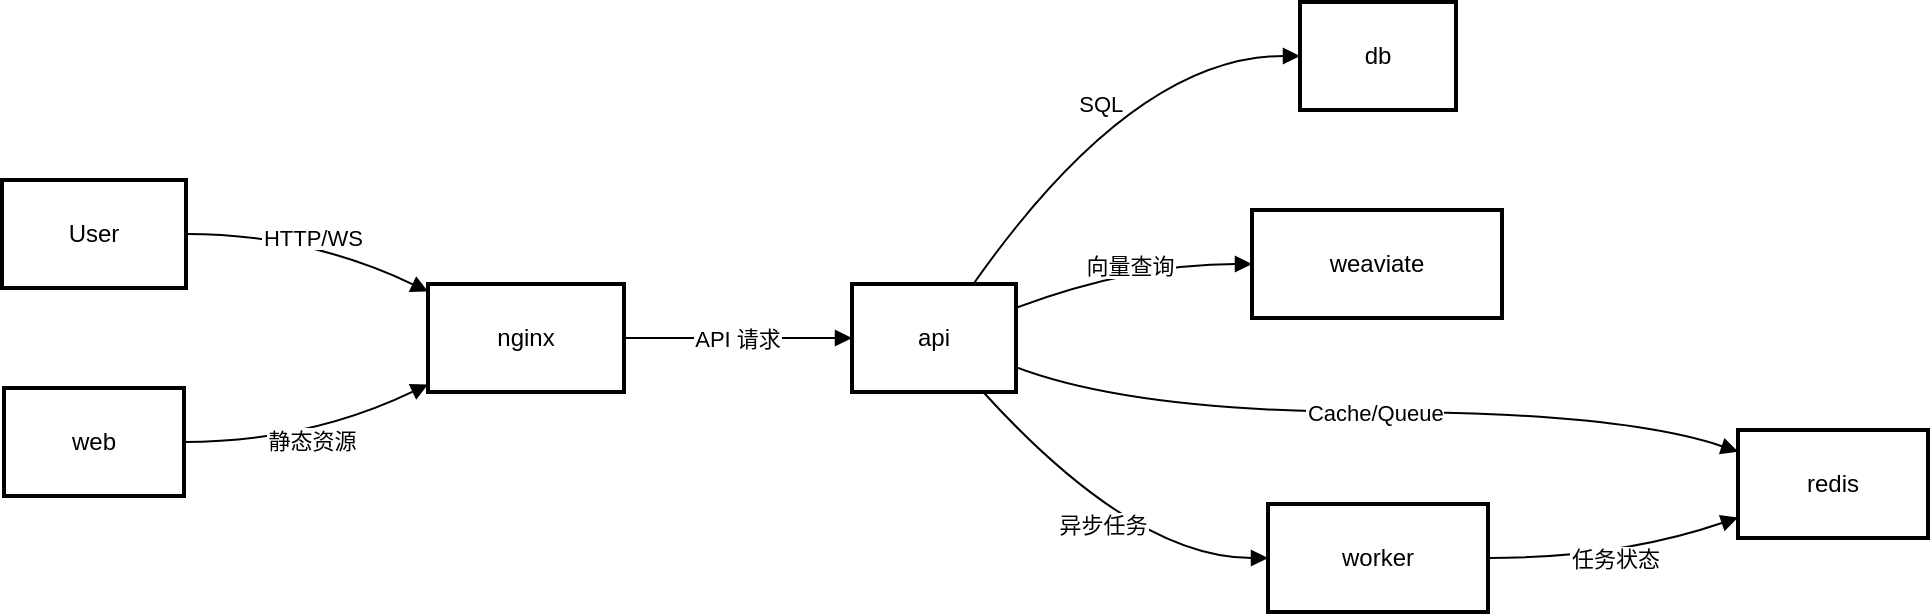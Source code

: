 <mxfile version="26.1.3">
  <diagram name="第 1 页" id="0s8fTOUbNXKaMjRtByWt">
    <mxGraphModel dx="1306" dy="844" grid="1" gridSize="10" guides="1" tooltips="1" connect="1" arrows="1" fold="1" page="1" pageScale="1" pageWidth="827" pageHeight="1169" math="0" shadow="0">
      <root>
        <mxCell id="0" />
        <mxCell id="1" parent="0" />
        <mxCell id="p15EBxIEyjeOaIERYFU2-1" value="User" style="whiteSpace=wrap;strokeWidth=2;" vertex="1" parent="1">
          <mxGeometry x="20" y="109" width="92" height="54" as="geometry" />
        </mxCell>
        <mxCell id="p15EBxIEyjeOaIERYFU2-2" value="nginx" style="whiteSpace=wrap;strokeWidth=2;" vertex="1" parent="1">
          <mxGeometry x="233" y="161" width="98" height="54" as="geometry" />
        </mxCell>
        <mxCell id="p15EBxIEyjeOaIERYFU2-3" value="api" style="whiteSpace=wrap;strokeWidth=2;" vertex="1" parent="1">
          <mxGeometry x="445" y="161" width="82" height="54" as="geometry" />
        </mxCell>
        <mxCell id="p15EBxIEyjeOaIERYFU2-4" value="db" style="whiteSpace=wrap;strokeWidth=2;" vertex="1" parent="1">
          <mxGeometry x="669" y="20" width="78" height="54" as="geometry" />
        </mxCell>
        <mxCell id="p15EBxIEyjeOaIERYFU2-5" value="redis" style="whiteSpace=wrap;strokeWidth=2;" vertex="1" parent="1">
          <mxGeometry x="888" y="234" width="95" height="54" as="geometry" />
        </mxCell>
        <mxCell id="p15EBxIEyjeOaIERYFU2-6" value="weaviate" style="whiteSpace=wrap;strokeWidth=2;" vertex="1" parent="1">
          <mxGeometry x="645" y="124" width="125" height="54" as="geometry" />
        </mxCell>
        <mxCell id="p15EBxIEyjeOaIERYFU2-7" value="worker" style="whiteSpace=wrap;strokeWidth=2;" vertex="1" parent="1">
          <mxGeometry x="653" y="271" width="110" height="54" as="geometry" />
        </mxCell>
        <mxCell id="p15EBxIEyjeOaIERYFU2-8" value="web" style="whiteSpace=wrap;strokeWidth=2;" vertex="1" parent="1">
          <mxGeometry x="21" y="213" width="90" height="54" as="geometry" />
        </mxCell>
        <mxCell id="p15EBxIEyjeOaIERYFU2-9" value="HTTP/WS" style="curved=1;startArrow=none;endArrow=block;exitX=1;exitY=0.5;entryX=0;entryY=0.07;rounded=0;" edge="1" parent="1" source="p15EBxIEyjeOaIERYFU2-1" target="p15EBxIEyjeOaIERYFU2-2">
          <mxGeometry relative="1" as="geometry">
            <Array as="points">
              <mxPoint x="173" y="136" />
            </Array>
          </mxGeometry>
        </mxCell>
        <mxCell id="p15EBxIEyjeOaIERYFU2-10" value="API 请求" style="curved=1;startArrow=none;endArrow=block;exitX=1.01;exitY=0.5;entryX=0;entryY=0.5;rounded=0;" edge="1" parent="1" source="p15EBxIEyjeOaIERYFU2-2" target="p15EBxIEyjeOaIERYFU2-3">
          <mxGeometry relative="1" as="geometry">
            <Array as="points" />
          </mxGeometry>
        </mxCell>
        <mxCell id="p15EBxIEyjeOaIERYFU2-11" value="SQL" style="curved=1;startArrow=none;endArrow=block;exitX=0.74;exitY=0;entryX=0;entryY=0.5;rounded=0;" edge="1" parent="1" source="p15EBxIEyjeOaIERYFU2-3" target="p15EBxIEyjeOaIERYFU2-4">
          <mxGeometry relative="1" as="geometry">
            <Array as="points">
              <mxPoint x="586" y="47" />
            </Array>
          </mxGeometry>
        </mxCell>
        <mxCell id="p15EBxIEyjeOaIERYFU2-12" value="Cache/Queue" style="curved=1;startArrow=none;endArrow=block;exitX=1;exitY=0.77;entryX=0;entryY=0.2;rounded=0;" edge="1" parent="1" source="p15EBxIEyjeOaIERYFU2-3" target="p15EBxIEyjeOaIERYFU2-5">
          <mxGeometry relative="1" as="geometry">
            <Array as="points">
              <mxPoint x="586" y="225" />
              <mxPoint x="829" y="225" />
            </Array>
          </mxGeometry>
        </mxCell>
        <mxCell id="p15EBxIEyjeOaIERYFU2-13" value="向量查询" style="curved=1;startArrow=none;endArrow=block;exitX=1;exitY=0.22;entryX=0;entryY=0.5;rounded=0;" edge="1" parent="1" source="p15EBxIEyjeOaIERYFU2-3" target="p15EBxIEyjeOaIERYFU2-6">
          <mxGeometry relative="1" as="geometry">
            <Array as="points">
              <mxPoint x="586" y="151" />
            </Array>
          </mxGeometry>
        </mxCell>
        <mxCell id="p15EBxIEyjeOaIERYFU2-14" value="异步任务" style="curved=1;startArrow=none;endArrow=block;exitX=0.8;exitY=1;entryX=0;entryY=0.5;rounded=0;" edge="1" parent="1" source="p15EBxIEyjeOaIERYFU2-3" target="p15EBxIEyjeOaIERYFU2-7">
          <mxGeometry relative="1" as="geometry">
            <Array as="points">
              <mxPoint x="586" y="298" />
            </Array>
          </mxGeometry>
        </mxCell>
        <mxCell id="p15EBxIEyjeOaIERYFU2-15" value="任务状态" style="curved=1;startArrow=none;endArrow=block;exitX=0.99;exitY=0.5;entryX=0;entryY=0.81;rounded=0;" edge="1" parent="1" source="p15EBxIEyjeOaIERYFU2-7" target="p15EBxIEyjeOaIERYFU2-5">
          <mxGeometry relative="1" as="geometry">
            <Array as="points">
              <mxPoint x="829" y="298" />
            </Array>
          </mxGeometry>
        </mxCell>
        <mxCell id="p15EBxIEyjeOaIERYFU2-16" value="静态资源" style="curved=1;startArrow=none;endArrow=block;exitX=1;exitY=0.5;entryX=0;entryY=0.93;rounded=0;" edge="1" parent="1" source="p15EBxIEyjeOaIERYFU2-8" target="p15EBxIEyjeOaIERYFU2-2">
          <mxGeometry relative="1" as="geometry">
            <Array as="points">
              <mxPoint x="173" y="240" />
            </Array>
          </mxGeometry>
        </mxCell>
      </root>
    </mxGraphModel>
  </diagram>
</mxfile>
